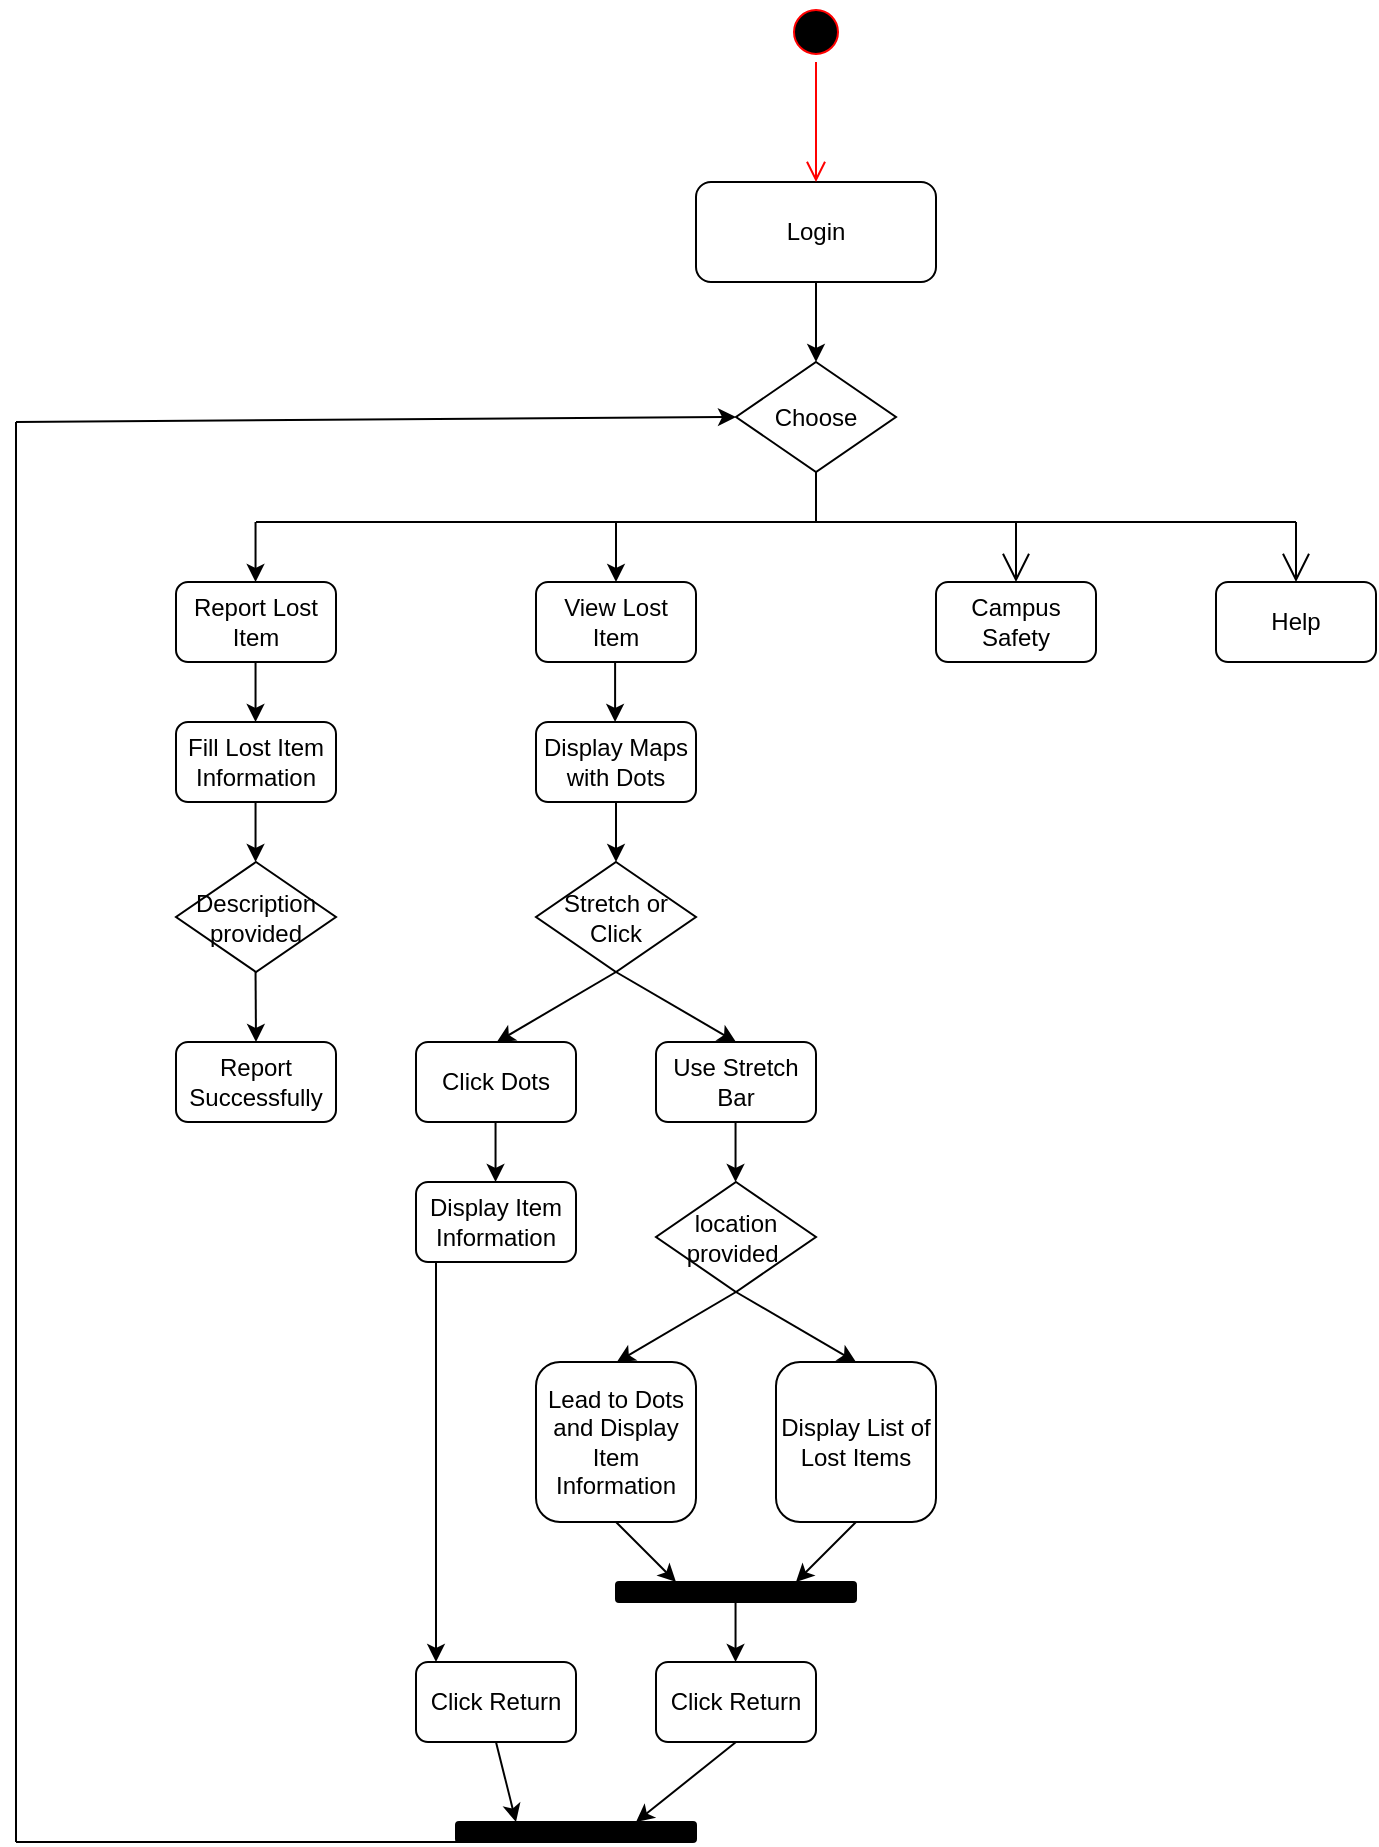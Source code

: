 <mxfile version="22.0.0" type="github">
  <diagram name="Page-1" id="0783ab3e-0a74-02c8-0abd-f7b4e66b4bec">
    <mxGraphModel dx="2213" dy="871" grid="1" gridSize="10" guides="1" tooltips="1" connect="1" arrows="1" fold="1" page="1" pageScale="1" pageWidth="850" pageHeight="1100" background="none" math="0" shadow="0">
      <root>
        <mxCell id="0" />
        <mxCell id="1" parent="0" />
        <mxCell id="ziaKLDMUKJMTF37oqn9J-9" value="" style="edgeStyle=orthogonalEdgeStyle;rounded=0;orthogonalLoop=1;jettySize=auto;html=1;" edge="1" parent="1" source="ziaKLDMUKJMTF37oqn9J-6" target="ziaKLDMUKJMTF37oqn9J-8">
          <mxGeometry relative="1" as="geometry">
            <Array as="points">
              <mxPoint x="400" y="290" />
              <mxPoint x="400" y="290" />
            </Array>
          </mxGeometry>
        </mxCell>
        <mxCell id="ziaKLDMUKJMTF37oqn9J-6" value="Login" style="html=1;whiteSpace=wrap;rounded=1;" vertex="1" parent="1">
          <mxGeometry x="340" y="210" width="120" height="50" as="geometry" />
        </mxCell>
        <mxCell id="ziaKLDMUKJMTF37oqn9J-8" value="Choose" style="rhombus;whiteSpace=wrap;html=1;rounded=0;" vertex="1" parent="1">
          <mxGeometry x="360" y="300" width="80" height="55" as="geometry" />
        </mxCell>
        <mxCell id="ziaKLDMUKJMTF37oqn9J-14" value="" style="endArrow=none;html=1;rounded=0;entryX=0.5;entryY=1;entryDx=0;entryDy=0;" edge="1" parent="1" target="ziaKLDMUKJMTF37oqn9J-8">
          <mxGeometry width="50" height="50" relative="1" as="geometry">
            <mxPoint x="400" y="380" as="sourcePoint" />
            <mxPoint x="430" y="380" as="targetPoint" />
          </mxGeometry>
        </mxCell>
        <mxCell id="ziaKLDMUKJMTF37oqn9J-15" value="" style="endArrow=none;html=1;rounded=0;" edge="1" parent="1">
          <mxGeometry width="50" height="50" relative="1" as="geometry">
            <mxPoint x="120" y="380" as="sourcePoint" />
            <mxPoint x="640" y="380" as="targetPoint" />
            <Array as="points">
              <mxPoint x="400" y="380" />
            </Array>
          </mxGeometry>
        </mxCell>
        <mxCell id="ziaKLDMUKJMTF37oqn9J-17" value="" style="ellipse;html=1;shape=startState;fillColor=#000000;strokeColor=#ff0000;" vertex="1" parent="1">
          <mxGeometry x="385" y="120" width="30" height="30" as="geometry" />
        </mxCell>
        <mxCell id="ziaKLDMUKJMTF37oqn9J-18" value="" style="edgeStyle=orthogonalEdgeStyle;html=1;verticalAlign=bottom;endArrow=open;endSize=8;strokeColor=#ff0000;rounded=0;" edge="1" source="ziaKLDMUKJMTF37oqn9J-17" parent="1">
          <mxGeometry relative="1" as="geometry">
            <mxPoint x="400" y="210" as="targetPoint" />
          </mxGeometry>
        </mxCell>
        <mxCell id="ziaKLDMUKJMTF37oqn9J-20" value="" style="endArrow=open;endFill=1;endSize=12;html=1;rounded=0;" edge="1" parent="1">
          <mxGeometry width="160" relative="1" as="geometry">
            <mxPoint x="640" y="380" as="sourcePoint" />
            <mxPoint x="640" y="410" as="targetPoint" />
          </mxGeometry>
        </mxCell>
        <mxCell id="ziaKLDMUKJMTF37oqn9J-22" value="" style="endArrow=open;endFill=1;endSize=12;html=1;rounded=0;" edge="1" parent="1">
          <mxGeometry width="160" relative="1" as="geometry">
            <mxPoint x="500" y="380" as="sourcePoint" />
            <mxPoint x="500" y="410" as="targetPoint" />
          </mxGeometry>
        </mxCell>
        <mxCell id="ziaKLDMUKJMTF37oqn9J-23" value="Report Lost Item" style="rounded=1;whiteSpace=wrap;html=1;" vertex="1" parent="1">
          <mxGeometry x="80" y="410" width="80" height="40" as="geometry" />
        </mxCell>
        <mxCell id="ziaKLDMUKJMTF37oqn9J-25" value="Help" style="rounded=1;whiteSpace=wrap;html=1;" vertex="1" parent="1">
          <mxGeometry x="600" y="410" width="80" height="40" as="geometry" />
        </mxCell>
        <mxCell id="ziaKLDMUKJMTF37oqn9J-26" value="View Lost Item" style="rounded=1;whiteSpace=wrap;html=1;" vertex="1" parent="1">
          <mxGeometry x="260" y="410" width="80" height="40" as="geometry" />
        </mxCell>
        <mxCell id="ziaKLDMUKJMTF37oqn9J-27" value="Campus Safety" style="rounded=1;whiteSpace=wrap;html=1;" vertex="1" parent="1">
          <mxGeometry x="460" y="410" width="80" height="40" as="geometry" />
        </mxCell>
        <mxCell id="ziaKLDMUKJMTF37oqn9J-44" value="" style="edgeStyle=orthogonalEdgeStyle;rounded=0;orthogonalLoop=1;jettySize=auto;html=1;" edge="1" parent="1" source="ziaKLDMUKJMTF37oqn9J-31" target="ziaKLDMUKJMTF37oqn9J-34">
          <mxGeometry relative="1" as="geometry" />
        </mxCell>
        <mxCell id="ziaKLDMUKJMTF37oqn9J-31" value="Display Maps with Dots" style="rounded=1;whiteSpace=wrap;html=1;" vertex="1" parent="1">
          <mxGeometry x="260" y="480" width="80" height="40" as="geometry" />
        </mxCell>
        <mxCell id="ziaKLDMUKJMTF37oqn9J-32" value="Fill Lost Item Information" style="rounded=1;whiteSpace=wrap;html=1;" vertex="1" parent="1">
          <mxGeometry x="80" y="480" width="80" height="40" as="geometry" />
        </mxCell>
        <mxCell id="ziaKLDMUKJMTF37oqn9J-34" value="Stretch or Click" style="rhombus;whiteSpace=wrap;html=1;rounded=0;" vertex="1" parent="1">
          <mxGeometry x="260" y="550" width="80" height="55" as="geometry" />
        </mxCell>
        <mxCell id="ziaKLDMUKJMTF37oqn9J-37" value="Description&lt;br&gt;provided" style="rhombus;whiteSpace=wrap;html=1;rounded=0;" vertex="1" parent="1">
          <mxGeometry x="80" y="550" width="80" height="55" as="geometry" />
        </mxCell>
        <mxCell id="ziaKLDMUKJMTF37oqn9J-42" value="Click Dots" style="rounded=1;whiteSpace=wrap;html=1;" vertex="1" parent="1">
          <mxGeometry x="200" y="640" width="80" height="40" as="geometry" />
        </mxCell>
        <mxCell id="ziaKLDMUKJMTF37oqn9J-43" value="Use Stretch Bar" style="rounded=1;whiteSpace=wrap;html=1;" vertex="1" parent="1">
          <mxGeometry x="320" y="640" width="80" height="40" as="geometry" />
        </mxCell>
        <mxCell id="ziaKLDMUKJMTF37oqn9J-47" value="location&lt;br&gt;provided&amp;nbsp;" style="rhombus;whiteSpace=wrap;html=1;rounded=0;" vertex="1" parent="1">
          <mxGeometry x="320" y="710" width="80" height="55" as="geometry" />
        </mxCell>
        <mxCell id="ziaKLDMUKJMTF37oqn9J-48" value="Display Item Information" style="rounded=1;whiteSpace=wrap;html=1;" vertex="1" parent="1">
          <mxGeometry x="200" y="710" width="80" height="40" as="geometry" />
        </mxCell>
        <mxCell id="ziaKLDMUKJMTF37oqn9J-49" style="edgeStyle=orthogonalEdgeStyle;rounded=0;orthogonalLoop=1;jettySize=auto;html=1;exitX=0.5;exitY=1;exitDx=0;exitDy=0;" edge="1" parent="1" source="ziaKLDMUKJMTF37oqn9J-47" target="ziaKLDMUKJMTF37oqn9J-47">
          <mxGeometry relative="1" as="geometry" />
        </mxCell>
        <mxCell id="ziaKLDMUKJMTF37oqn9J-52" value="Lead to Dots and Display Item Information" style="rounded=1;whiteSpace=wrap;html=1;" vertex="1" parent="1">
          <mxGeometry x="260" y="800" width="80" height="80" as="geometry" />
        </mxCell>
        <mxCell id="ziaKLDMUKJMTF37oqn9J-53" value="Display List of Lost Items" style="rounded=1;whiteSpace=wrap;html=1;" vertex="1" parent="1">
          <mxGeometry x="380" y="800" width="80" height="80" as="geometry" />
        </mxCell>
        <mxCell id="ziaKLDMUKJMTF37oqn9J-55" value="" style="rounded=1;whiteSpace=wrap;html=1;glass=0;shadow=0;fillColor=#000000;" vertex="1" parent="1">
          <mxGeometry x="300" y="910" width="120" height="10" as="geometry" />
        </mxCell>
        <mxCell id="ziaKLDMUKJMTF37oqn9J-60" value="Click Return" style="rounded=1;whiteSpace=wrap;html=1;" vertex="1" parent="1">
          <mxGeometry x="320" y="950" width="80" height="40" as="geometry" />
        </mxCell>
        <mxCell id="ziaKLDMUKJMTF37oqn9J-62" value="" style="rounded=1;whiteSpace=wrap;html=1;glass=0;shadow=0;fillColor=#000000;" vertex="1" parent="1">
          <mxGeometry x="220" y="1030" width="120" height="10" as="geometry" />
        </mxCell>
        <mxCell id="ziaKLDMUKJMTF37oqn9J-64" value="Click Return" style="rounded=1;whiteSpace=wrap;html=1;" vertex="1" parent="1">
          <mxGeometry x="200" y="950" width="80" height="40" as="geometry" />
        </mxCell>
        <mxCell id="ziaKLDMUKJMTF37oqn9J-72" value="" style="endArrow=none;html=1;rounded=0;entryX=0.019;entryY=0.996;entryDx=0;entryDy=0;entryPerimeter=0;" edge="1" parent="1" target="ziaKLDMUKJMTF37oqn9J-62">
          <mxGeometry width="50" height="50" relative="1" as="geometry">
            <mxPoint y="1040" as="sourcePoint" />
            <mxPoint x="220" y="1040" as="targetPoint" />
          </mxGeometry>
        </mxCell>
        <mxCell id="ziaKLDMUKJMTF37oqn9J-73" value="" style="endArrow=none;html=1;rounded=0;" edge="1" parent="1">
          <mxGeometry width="50" height="50" relative="1" as="geometry">
            <mxPoint y="1040" as="sourcePoint" />
            <mxPoint y="330" as="targetPoint" />
          </mxGeometry>
        </mxCell>
        <mxCell id="ziaKLDMUKJMTF37oqn9J-74" value="" style="endArrow=classic;html=1;rounded=0;entryX=0;entryY=0.5;entryDx=0;entryDy=0;" edge="1" parent="1" target="ziaKLDMUKJMTF37oqn9J-8">
          <mxGeometry width="50" height="50" relative="1" as="geometry">
            <mxPoint y="330" as="sourcePoint" />
            <mxPoint x="190" y="320" as="targetPoint" />
          </mxGeometry>
        </mxCell>
        <mxCell id="ziaKLDMUKJMTF37oqn9J-75" value="Report Successfully" style="rounded=1;whiteSpace=wrap;html=1;" vertex="1" parent="1">
          <mxGeometry x="80" y="640" width="80" height="40" as="geometry" />
        </mxCell>
        <mxCell id="ziaKLDMUKJMTF37oqn9J-76" value="" style="endArrow=classic;html=1;rounded=0;" edge="1" parent="1">
          <mxGeometry width="50" height="50" relative="1" as="geometry">
            <mxPoint x="119.77" y="380" as="sourcePoint" />
            <mxPoint x="119.77" y="410" as="targetPoint" />
          </mxGeometry>
        </mxCell>
        <mxCell id="ziaKLDMUKJMTF37oqn9J-77" value="" style="endArrow=classic;html=1;rounded=0;" edge="1" parent="1">
          <mxGeometry width="50" height="50" relative="1" as="geometry">
            <mxPoint x="119.77" y="450" as="sourcePoint" />
            <mxPoint x="119.77" y="480" as="targetPoint" />
          </mxGeometry>
        </mxCell>
        <mxCell id="ziaKLDMUKJMTF37oqn9J-78" value="" style="endArrow=classic;html=1;rounded=0;" edge="1" parent="1">
          <mxGeometry width="50" height="50" relative="1" as="geometry">
            <mxPoint x="300" y="380" as="sourcePoint" />
            <mxPoint x="300" y="410" as="targetPoint" />
          </mxGeometry>
        </mxCell>
        <mxCell id="ziaKLDMUKJMTF37oqn9J-79" value="" style="endArrow=classic;html=1;rounded=0;" edge="1" parent="1">
          <mxGeometry width="50" height="50" relative="1" as="geometry">
            <mxPoint x="119.77" y="520" as="sourcePoint" />
            <mxPoint x="119.77" y="550" as="targetPoint" />
          </mxGeometry>
        </mxCell>
        <mxCell id="ziaKLDMUKJMTF37oqn9J-80" value="" style="endArrow=classic;html=1;rounded=0;entryX=0.5;entryY=0;entryDx=0;entryDy=0;" edge="1" parent="1" target="ziaKLDMUKJMTF37oqn9J-75">
          <mxGeometry width="50" height="50" relative="1" as="geometry">
            <mxPoint x="119.77" y="605" as="sourcePoint" />
            <mxPoint x="119.77" y="635" as="targetPoint" />
          </mxGeometry>
        </mxCell>
        <mxCell id="ziaKLDMUKJMTF37oqn9J-83" value="" style="endArrow=classic;html=1;rounded=0;" edge="1" parent="1">
          <mxGeometry width="50" height="50" relative="1" as="geometry">
            <mxPoint x="299.55" y="450" as="sourcePoint" />
            <mxPoint x="299.55" y="480" as="targetPoint" />
          </mxGeometry>
        </mxCell>
        <mxCell id="ziaKLDMUKJMTF37oqn9J-85" value="" style="endArrow=classic;html=1;rounded=0;entryX=0.5;entryY=0;entryDx=0;entryDy=0;" edge="1" parent="1" target="ziaKLDMUKJMTF37oqn9J-43">
          <mxGeometry width="50" height="50" relative="1" as="geometry">
            <mxPoint x="300" y="605" as="sourcePoint" />
            <mxPoint x="300" y="635" as="targetPoint" />
          </mxGeometry>
        </mxCell>
        <mxCell id="ziaKLDMUKJMTF37oqn9J-87" value="" style="endArrow=classic;html=1;rounded=0;" edge="1" parent="1">
          <mxGeometry width="50" height="50" relative="1" as="geometry">
            <mxPoint x="239.77" y="680" as="sourcePoint" />
            <mxPoint x="239.77" y="710" as="targetPoint" />
          </mxGeometry>
        </mxCell>
        <mxCell id="ziaKLDMUKJMTF37oqn9J-88" value="" style="endArrow=classic;html=1;rounded=0;" edge="1" parent="1">
          <mxGeometry width="50" height="50" relative="1" as="geometry">
            <mxPoint x="359.77" y="680" as="sourcePoint" />
            <mxPoint x="359.77" y="710" as="targetPoint" />
          </mxGeometry>
        </mxCell>
        <mxCell id="ziaKLDMUKJMTF37oqn9J-89" value="" style="endArrow=classic;html=1;rounded=0;entryX=0.125;entryY=0;entryDx=0;entryDy=0;entryPerimeter=0;" edge="1" parent="1" target="ziaKLDMUKJMTF37oqn9J-64">
          <mxGeometry width="50" height="50" relative="1" as="geometry">
            <mxPoint x="210.0" y="750" as="sourcePoint" />
            <mxPoint x="210.0" y="780" as="targetPoint" />
          </mxGeometry>
        </mxCell>
        <mxCell id="ziaKLDMUKJMTF37oqn9J-90" value="" style="endArrow=classic;html=1;rounded=0;entryX=0.5;entryY=0;entryDx=0;entryDy=0;" edge="1" parent="1">
          <mxGeometry width="50" height="50" relative="1" as="geometry">
            <mxPoint x="300" y="605" as="sourcePoint" />
            <mxPoint x="240.45" y="640" as="targetPoint" />
          </mxGeometry>
        </mxCell>
        <mxCell id="ziaKLDMUKJMTF37oqn9J-91" value="" style="endArrow=classic;html=1;rounded=0;entryX=0.5;entryY=0;entryDx=0;entryDy=0;" edge="1" parent="1">
          <mxGeometry width="50" height="50" relative="1" as="geometry">
            <mxPoint x="360" y="765" as="sourcePoint" />
            <mxPoint x="300.45" y="800" as="targetPoint" />
          </mxGeometry>
        </mxCell>
        <mxCell id="ziaKLDMUKJMTF37oqn9J-92" value="" style="endArrow=classic;html=1;rounded=0;entryX=0.5;entryY=0;entryDx=0;entryDy=0;" edge="1" parent="1">
          <mxGeometry width="50" height="50" relative="1" as="geometry">
            <mxPoint x="360" y="765" as="sourcePoint" />
            <mxPoint x="420" y="800" as="targetPoint" />
          </mxGeometry>
        </mxCell>
        <mxCell id="ziaKLDMUKJMTF37oqn9J-93" value="" style="endArrow=classic;html=1;rounded=0;entryX=0.25;entryY=0;entryDx=0;entryDy=0;" edge="1" parent="1" target="ziaKLDMUKJMTF37oqn9J-55">
          <mxGeometry width="50" height="50" relative="1" as="geometry">
            <mxPoint x="300" y="880" as="sourcePoint" />
            <mxPoint x="360" y="915" as="targetPoint" />
          </mxGeometry>
        </mxCell>
        <mxCell id="ziaKLDMUKJMTF37oqn9J-94" value="" style="endArrow=classic;html=1;rounded=0;entryX=0.75;entryY=0;entryDx=0;entryDy=0;" edge="1" parent="1" target="ziaKLDMUKJMTF37oqn9J-55">
          <mxGeometry width="50" height="50" relative="1" as="geometry">
            <mxPoint x="420" y="880" as="sourcePoint" />
            <mxPoint x="360.45" y="915" as="targetPoint" />
          </mxGeometry>
        </mxCell>
        <mxCell id="ziaKLDMUKJMTF37oqn9J-95" value="" style="endArrow=classic;html=1;rounded=0;" edge="1" parent="1">
          <mxGeometry width="50" height="50" relative="1" as="geometry">
            <mxPoint x="359.77" y="920" as="sourcePoint" />
            <mxPoint x="359.77" y="950" as="targetPoint" />
          </mxGeometry>
        </mxCell>
        <mxCell id="ziaKLDMUKJMTF37oqn9J-96" value="" style="endArrow=classic;html=1;rounded=0;entryX=0.25;entryY=0;entryDx=0;entryDy=0;" edge="1" parent="1" target="ziaKLDMUKJMTF37oqn9J-62">
          <mxGeometry width="50" height="50" relative="1" as="geometry">
            <mxPoint x="240" y="990" as="sourcePoint" />
            <mxPoint x="270" y="1020" as="targetPoint" />
          </mxGeometry>
        </mxCell>
        <mxCell id="ziaKLDMUKJMTF37oqn9J-97" value="" style="endArrow=classic;html=1;rounded=0;entryX=0.75;entryY=0;entryDx=0;entryDy=0;" edge="1" parent="1" target="ziaKLDMUKJMTF37oqn9J-62">
          <mxGeometry width="50" height="50" relative="1" as="geometry">
            <mxPoint x="360" y="990" as="sourcePoint" />
            <mxPoint x="330" y="1020" as="targetPoint" />
          </mxGeometry>
        </mxCell>
      </root>
    </mxGraphModel>
  </diagram>
</mxfile>
